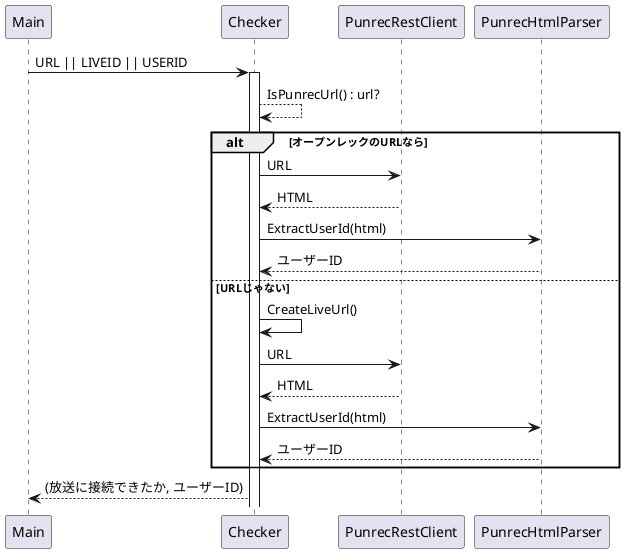 @startuml ユーザーid取得
    Main -> Checker : URL || LIVEID || USERID
    activate Checker
    Checker --> Checker : IsPunrecUrl() : url?
    alt オープンレックのURLなら 
        Checker -> PunrecRestClient : URL 
        Checker <-- PunrecRestClient : HTML
        Checker -> PunrecHtmlParser : ExtractUserId(html)
        Checker <-- PunrecHtmlParser : ユーザーID
    else URLじゃない
        Checker -> Checker : CreateLiveUrl()
         Checker -> PunrecRestClient : URL 
        Checker <-- PunrecRestClient : HTML
        Checker -> PunrecHtmlParser : ExtractUserId(html)
        Checker <-- PunrecHtmlParser : ユーザーID
    end

    Main <-- Checker : (放送に接続できたか, ユーザーID)
@enduml